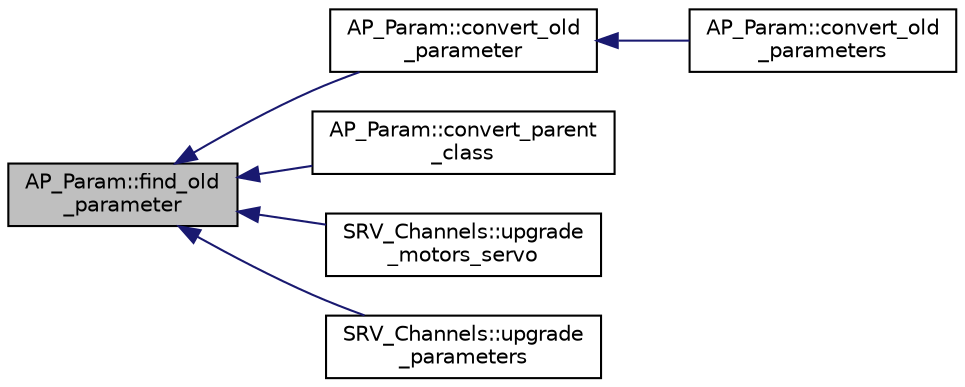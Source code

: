 digraph "AP_Param::find_old_parameter"
{
 // INTERACTIVE_SVG=YES
  edge [fontname="Helvetica",fontsize="10",labelfontname="Helvetica",labelfontsize="10"];
  node [fontname="Helvetica",fontsize="10",shape=record];
  rankdir="LR";
  Node1 [label="AP_Param::find_old\l_parameter",height=0.2,width=0.4,color="black", fillcolor="grey75", style="filled", fontcolor="black"];
  Node1 -> Node2 [dir="back",color="midnightblue",fontsize="10",style="solid",fontname="Helvetica"];
  Node2 [label="AP_Param::convert_old\l_parameter",height=0.2,width=0.4,color="black", fillcolor="white", style="filled",URL="$classAP__Param.html#a654a77016ef0dadc5426cbeda0c70662"];
  Node2 -> Node3 [dir="back",color="midnightblue",fontsize="10",style="solid",fontname="Helvetica"];
  Node3 [label="AP_Param::convert_old\l_parameters",height=0.2,width=0.4,color="black", fillcolor="white", style="filled",URL="$classAP__Param.html#ab0fc2976026f41763aa102cd2e67fbb0"];
  Node1 -> Node4 [dir="back",color="midnightblue",fontsize="10",style="solid",fontname="Helvetica"];
  Node4 [label="AP_Param::convert_parent\l_class",height=0.2,width=0.4,color="black", fillcolor="white", style="filled",URL="$classAP__Param.html#a1e50b80d5b22ad64b8fac8251a4a62af"];
  Node1 -> Node5 [dir="back",color="midnightblue",fontsize="10",style="solid",fontname="Helvetica"];
  Node5 [label="SRV_Channels::upgrade\l_motors_servo",height=0.2,width=0.4,color="black", fillcolor="white", style="filled",URL="$classSRV__Channels.html#a2589e039cfb09e85776bf2bb3a126d4c"];
  Node1 -> Node6 [dir="back",color="midnightblue",fontsize="10",style="solid",fontname="Helvetica"];
  Node6 [label="SRV_Channels::upgrade\l_parameters",height=0.2,width=0.4,color="black", fillcolor="white", style="filled",URL="$classSRV__Channels.html#a465e1e727a9e9897cc8a4667b95b2834"];
}
